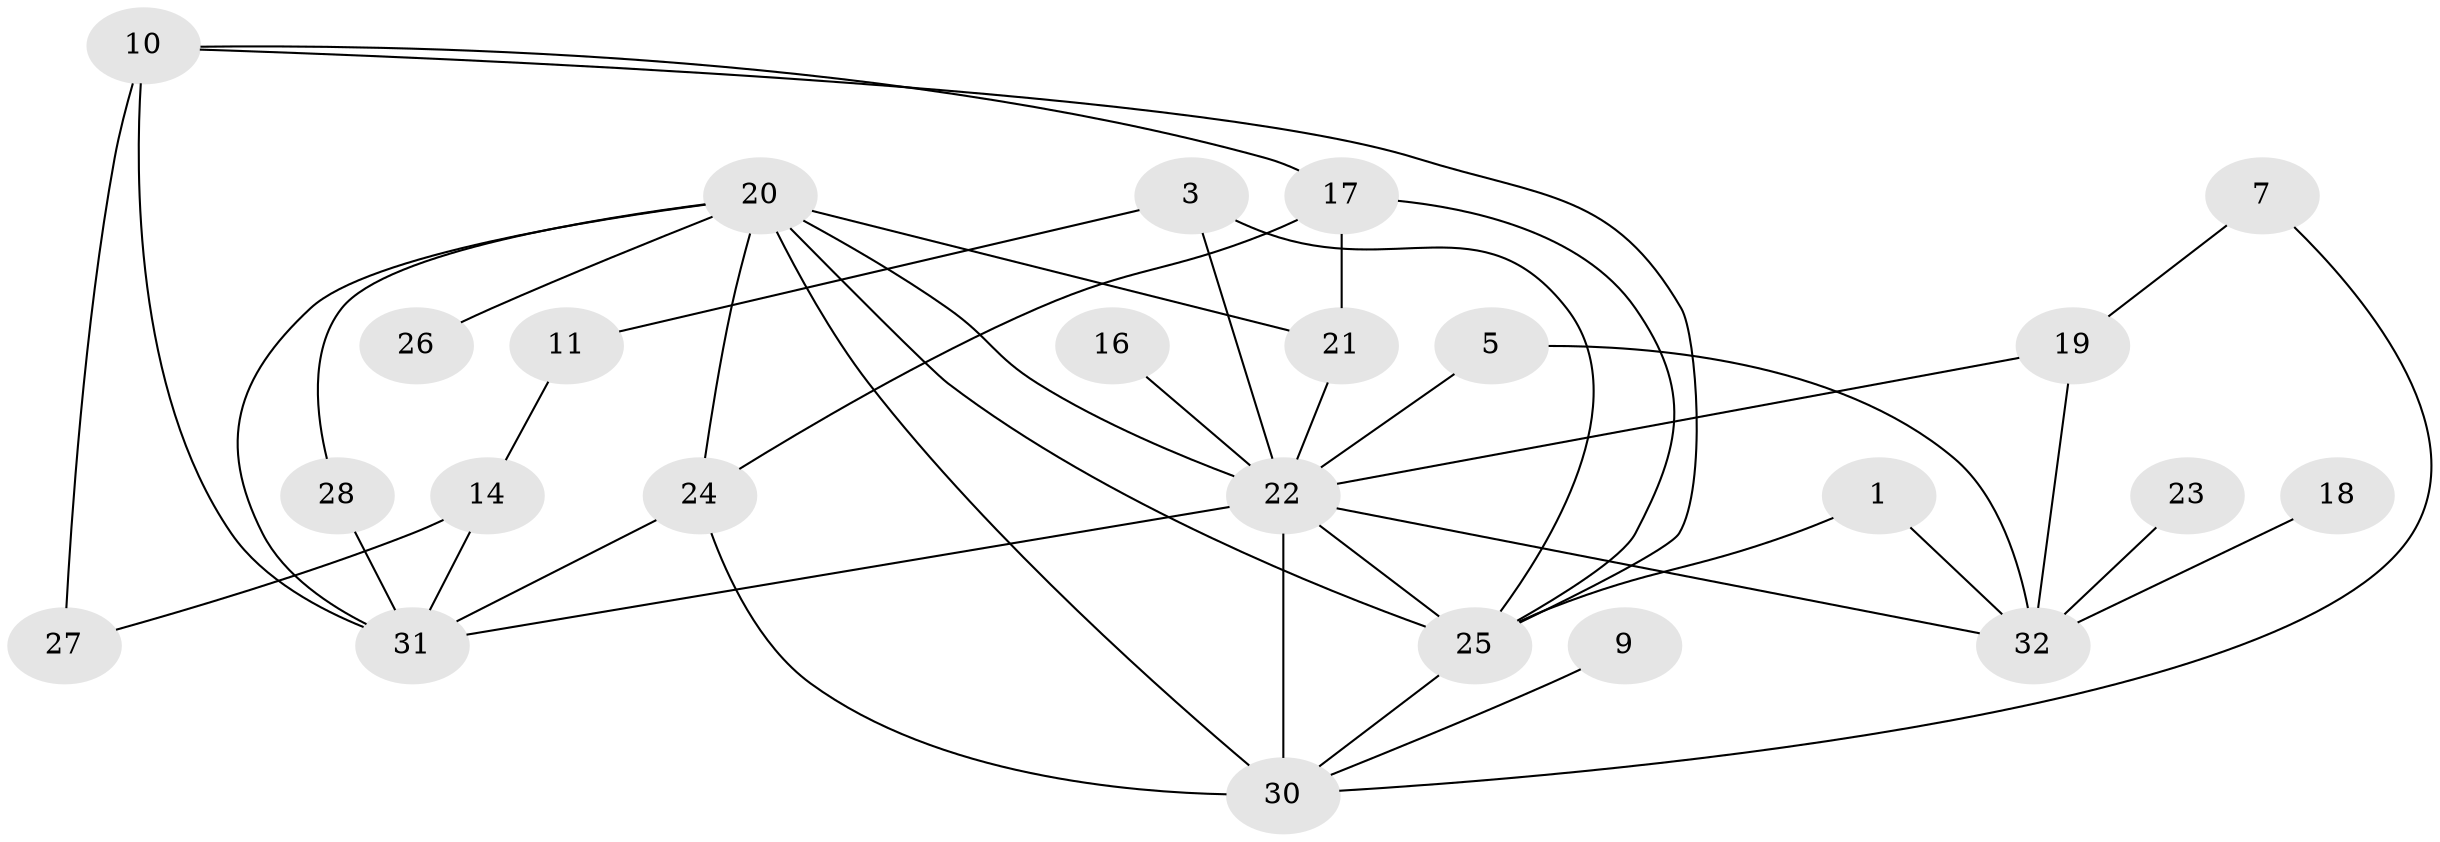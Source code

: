 // original degree distribution, {3: 0.1875, 1: 0.140625, 2: 0.234375, 4: 0.15625, 0: 0.125, 5: 0.109375, 6: 0.03125, 8: 0.015625}
// Generated by graph-tools (version 1.1) at 2025/49/03/09/25 03:49:05]
// undirected, 24 vertices, 42 edges
graph export_dot {
graph [start="1"]
  node [color=gray90,style=filled];
  1;
  3;
  5;
  7;
  9;
  10;
  11;
  14;
  16;
  17;
  18;
  19;
  20;
  21;
  22;
  23;
  24;
  25;
  26;
  27;
  28;
  30;
  31;
  32;
  1 -- 25 [weight=1.0];
  1 -- 32 [weight=1.0];
  3 -- 11 [weight=1.0];
  3 -- 22 [weight=1.0];
  3 -- 25 [weight=1.0];
  5 -- 22 [weight=1.0];
  5 -- 32 [weight=1.0];
  7 -- 19 [weight=1.0];
  7 -- 30 [weight=1.0];
  9 -- 30 [weight=1.0];
  10 -- 17 [weight=1.0];
  10 -- 25 [weight=1.0];
  10 -- 27 [weight=2.0];
  10 -- 31 [weight=3.0];
  11 -- 14 [weight=1.0];
  14 -- 27 [weight=1.0];
  14 -- 31 [weight=1.0];
  16 -- 22 [weight=2.0];
  17 -- 21 [weight=1.0];
  17 -- 24 [weight=1.0];
  17 -- 25 [weight=1.0];
  18 -- 32 [weight=1.0];
  19 -- 22 [weight=1.0];
  19 -- 32 [weight=1.0];
  20 -- 21 [weight=1.0];
  20 -- 22 [weight=1.0];
  20 -- 24 [weight=1.0];
  20 -- 25 [weight=1.0];
  20 -- 26 [weight=1.0];
  20 -- 28 [weight=1.0];
  20 -- 30 [weight=1.0];
  20 -- 31 [weight=1.0];
  21 -- 22 [weight=1.0];
  22 -- 25 [weight=1.0];
  22 -- 30 [weight=1.0];
  22 -- 31 [weight=2.0];
  22 -- 32 [weight=2.0];
  23 -- 32 [weight=2.0];
  24 -- 30 [weight=2.0];
  24 -- 31 [weight=2.0];
  25 -- 30 [weight=1.0];
  28 -- 31 [weight=1.0];
}
